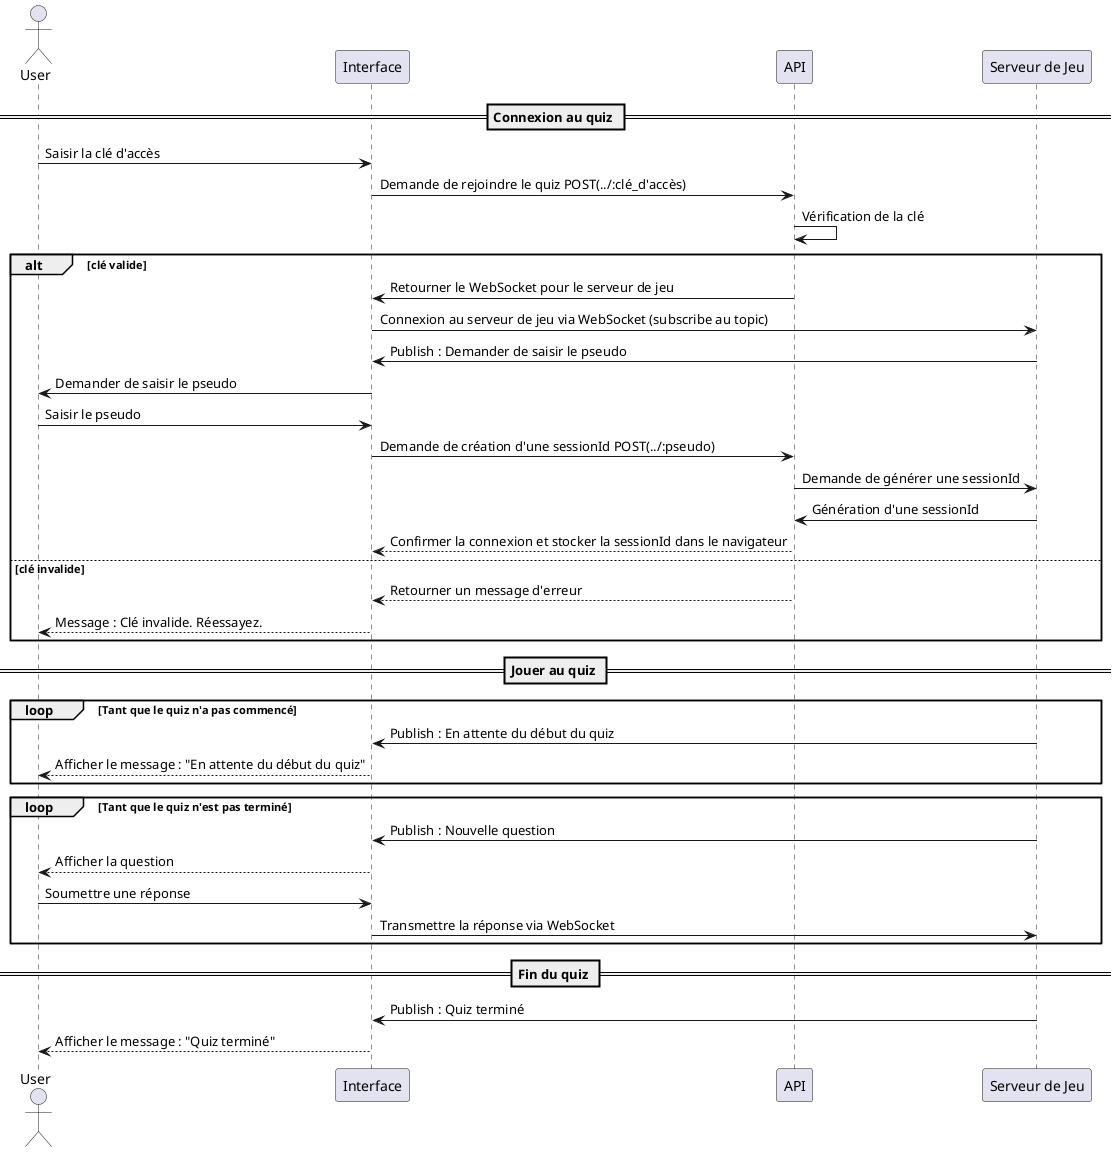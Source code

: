 @startuml
actor User as U
participant "Interface" as WebInterface
participant "API" as API
participant "Serveur de Jeu" as ServeurDeJeu
== Connexion au quiz ==
U -> WebInterface : Saisir la clé d'accès
WebInterface -> API : Demande de rejoindre le quiz POST(../:clé_d'accès)
API -> API : Vérification de la clé

alt clé valide
  API -> WebInterface : Retourner le WebSocket pour le serveur de jeu
  WebInterface -> ServeurDeJeu : Connexion au serveur de jeu via WebSocket (subscribe au topic)

  ServeurDeJeu -> WebInterface :  Publish : Demander de saisir le pseudo 
    WebInterface -> U : Demander de saisir le pseudo
    U -> WebInterface : Saisir le pseudo

    WebInterface -> API : Demande de création d'une sessionId POST(../:pseudo)
    API -> ServeurDeJeu : Demande de générer une sessionId
    ServeurDeJeu -> API : Génération d'une sessionId

  API --> WebInterface : Confirmer la connexion et stocker la sessionId dans le navigateur
else clé invalide
    API --> WebInterface : Retourner un message d'erreur
    WebInterface --> U : Message : Clé invalide. Réessayez.
end
== Jouer au quiz ==
loop Tant que le quiz n'a pas commencé
  ServeurDeJeu -> WebInterface : Publish : En attente du début du quiz
  WebInterface --> U : Afficher le message : "En attente du début du quiz"
end

loop Tant que le quiz n'est pas terminé
    ServeurDeJeu -> WebInterface : Publish : Nouvelle question
  WebInterface --> U : Afficher la question
  U -> WebInterface : Soumettre une réponse
  WebInterface -> ServeurDeJeu : Transmettre la réponse via WebSocket
end
== Fin du quiz ==
ServeurDeJeu -> WebInterface : Publish : Quiz terminé
WebInterface --> U : Afficher le message : "Quiz terminé"
@enduml
